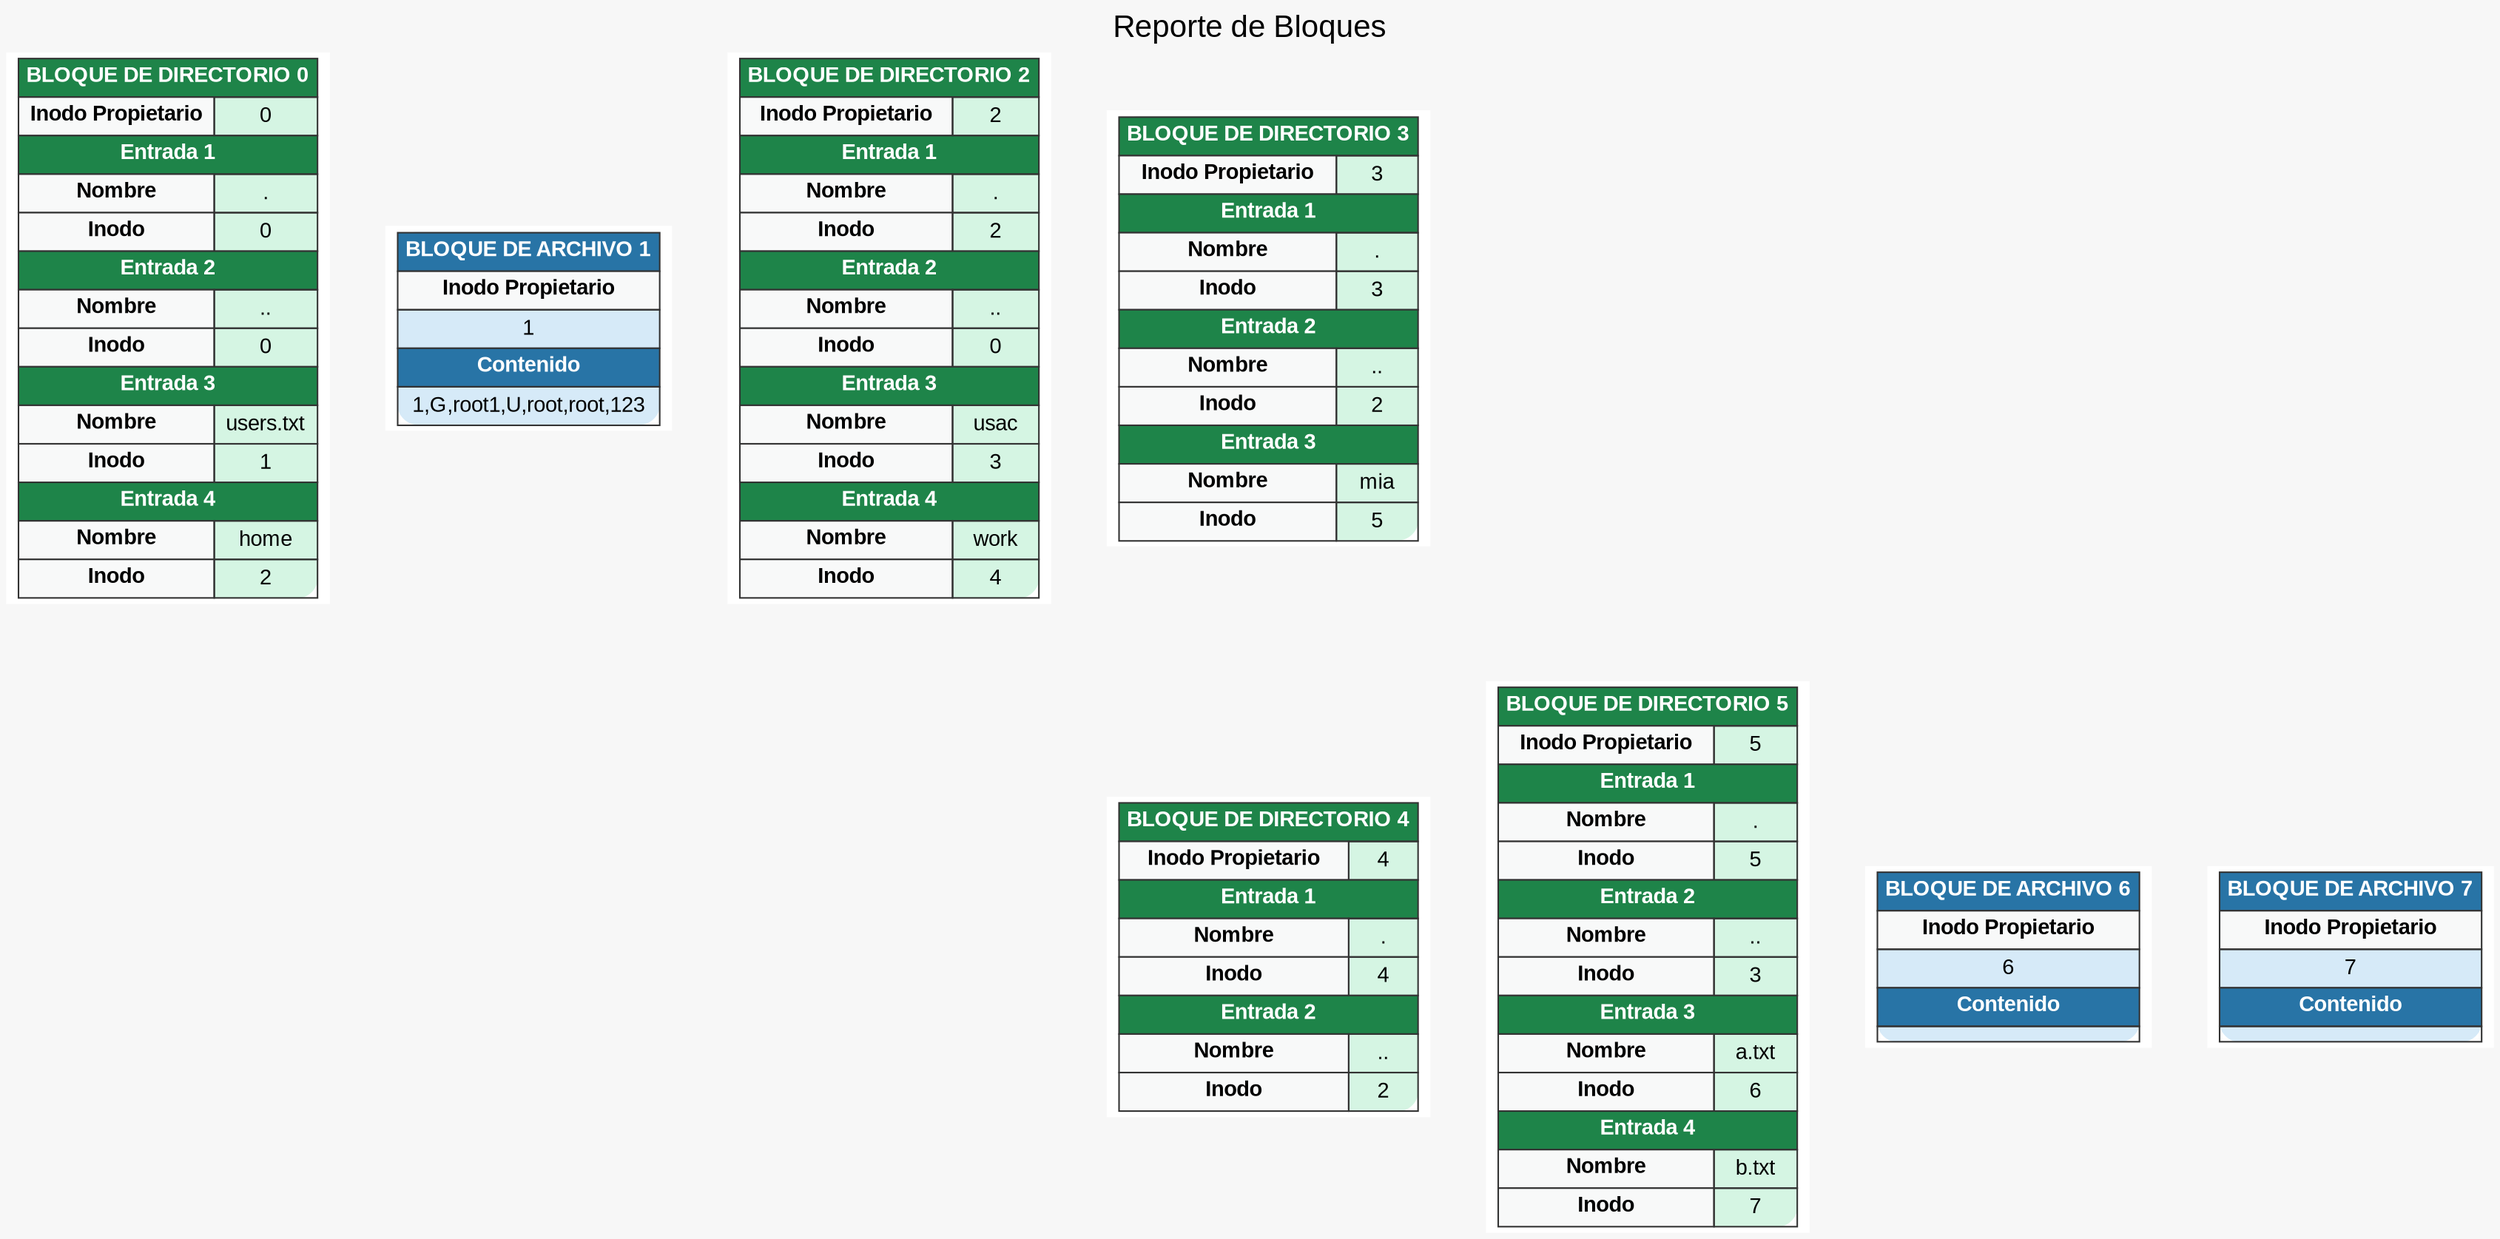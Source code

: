 digraph G {
        bgcolor="#f7f7f7"
        node [shape=plaintext, fontname="Arial", style="filled", fillcolor="#FFFFFF", color="#333333"]
        edge [color="#666666", penwidth=1.5]
        label="Reporte de Bloques"
        labelloc="t"
        fontsize="20"
        fontname="Arial"
        nodesep=0.5;
        ranksep=0.7;
        splines=false;
    
    subgraph row_0 {
        rank=same;
        block0 [tooltip="Bloque de Directorio 0", label=<
                    <table border="0" cellborder="1" cellspacing="0" cellpadding="4" style="rounded" bgcolor="#D5F5E3">
                        <tr><td colspan="2" bgcolor="#1E8449" align="center"><font color="white"><b>BLOQUE DE DIRECTORIO 0</b></font></td></tr>
                        <tr><td bgcolor="#F8F9F9"><b>Inodo Propietario</b></td><td>0</td></tr>
                
                        <tr><td colspan="2" bgcolor="#1E8449" align="center"><font color="white"><b>Entrada 1</b></font></td></tr>
                        <tr><td bgcolor="#F8F9F9"><b>Nombre</b></td><td>.</td></tr>
                        <tr><td bgcolor="#F8F9F9"><b>Inodo</b></td><td>0</td></tr>
                    
                        <tr><td colspan="2" bgcolor="#1E8449" align="center"><font color="white"><b>Entrada 2</b></font></td></tr>
                        <tr><td bgcolor="#F8F9F9"><b>Nombre</b></td><td>..</td></tr>
                        <tr><td bgcolor="#F8F9F9"><b>Inodo</b></td><td>0</td></tr>
                    
                        <tr><td colspan="2" bgcolor="#1E8449" align="center"><font color="white"><b>Entrada 3</b></font></td></tr>
                        <tr><td bgcolor="#F8F9F9"><b>Nombre</b></td><td>users.txt</td></tr>
                        <tr><td bgcolor="#F8F9F9"><b>Inodo</b></td><td>1</td></tr>
                    
                        <tr><td colspan="2" bgcolor="#1E8449" align="center"><font color="white"><b>Entrada 4</b></font></td></tr>
                        <tr><td bgcolor="#F8F9F9"><b>Nombre</b></td><td>home</td></tr>
                        <tr><td bgcolor="#F8F9F9"><b>Inodo</b></td><td>2</td></tr>
                    </table>>];
                        block1 [tooltip="Bloque de Archivo 1", label=<
                    <table border="0" cellborder="1" cellspacing="0" cellpadding="4" style="rounded" bgcolor="#D6EAF8">
                        <tr><td colspan="1" bgcolor="#2874A6" align="center"><font color="white"><b>BLOQUE DE ARCHIVO 1</b></font></td></tr>
                        <tr><td bgcolor="#F8F9F9"><b>Inodo Propietario</b></td></tr>
                        <tr><td>1</td></tr>
                        <tr><td bgcolor="#2874A6" align="center"><font color="white"><b>Contenido</b></font></td></tr>
                        <tr><td>1,G,root
1,U,root,root,123
</td></tr>
                    </table>>];
                        block2 [tooltip="Bloque de Directorio 2", label=<
                    <table border="0" cellborder="1" cellspacing="0" cellpadding="4" style="rounded" bgcolor="#D5F5E3">
                        <tr><td colspan="2" bgcolor="#1E8449" align="center"><font color="white"><b>BLOQUE DE DIRECTORIO 2</b></font></td></tr>
                        <tr><td bgcolor="#F8F9F9"><b>Inodo Propietario</b></td><td>2</td></tr>
                
                        <tr><td colspan="2" bgcolor="#1E8449" align="center"><font color="white"><b>Entrada 1</b></font></td></tr>
                        <tr><td bgcolor="#F8F9F9"><b>Nombre</b></td><td>.</td></tr>
                        <tr><td bgcolor="#F8F9F9"><b>Inodo</b></td><td>2</td></tr>
                    
                        <tr><td colspan="2" bgcolor="#1E8449" align="center"><font color="white"><b>Entrada 2</b></font></td></tr>
                        <tr><td bgcolor="#F8F9F9"><b>Nombre</b></td><td>..</td></tr>
                        <tr><td bgcolor="#F8F9F9"><b>Inodo</b></td><td>0</td></tr>
                    
                        <tr><td colspan="2" bgcolor="#1E8449" align="center"><font color="white"><b>Entrada 3</b></font></td></tr>
                        <tr><td bgcolor="#F8F9F9"><b>Nombre</b></td><td>usac</td></tr>
                        <tr><td bgcolor="#F8F9F9"><b>Inodo</b></td><td>3</td></tr>
                    
                        <tr><td colspan="2" bgcolor="#1E8449" align="center"><font color="white"><b>Entrada 4</b></font></td></tr>
                        <tr><td bgcolor="#F8F9F9"><b>Nombre</b></td><td>work</td></tr>
                        <tr><td bgcolor="#F8F9F9"><b>Inodo</b></td><td>4</td></tr>
                    </table>>];
                        block3 [tooltip="Bloque de Directorio 3", label=<
                    <table border="0" cellborder="1" cellspacing="0" cellpadding="4" style="rounded" bgcolor="#D5F5E3">
                        <tr><td colspan="2" bgcolor="#1E8449" align="center"><font color="white"><b>BLOQUE DE DIRECTORIO 3</b></font></td></tr>
                        <tr><td bgcolor="#F8F9F9"><b>Inodo Propietario</b></td><td>3</td></tr>
                
                        <tr><td colspan="2" bgcolor="#1E8449" align="center"><font color="white"><b>Entrada 1</b></font></td></tr>
                        <tr><td bgcolor="#F8F9F9"><b>Nombre</b></td><td>.</td></tr>
                        <tr><td bgcolor="#F8F9F9"><b>Inodo</b></td><td>3</td></tr>
                    
                        <tr><td colspan="2" bgcolor="#1E8449" align="center"><font color="white"><b>Entrada 2</b></font></td></tr>
                        <tr><td bgcolor="#F8F9F9"><b>Nombre</b></td><td>..</td></tr>
                        <tr><td bgcolor="#F8F9F9"><b>Inodo</b></td><td>2</td></tr>
                    
                        <tr><td colspan="2" bgcolor="#1E8449" align="center"><font color="white"><b>Entrada 3</b></font></td></tr>
                        <tr><td bgcolor="#F8F9F9"><b>Nombre</b></td><td>mia</td></tr>
                        <tr><td bgcolor="#F8F9F9"><b>Inodo</b></td><td>5</td></tr>
                    </table>>];
                    }
    block3 -> block4 [style=invis];
    block0 -> block1 [style=invis];
    block1 -> block2 [style=invis];
    block2 -> block3 [style=invis];

    subgraph row_1 {
        rank=same;
        block4 [tooltip="Bloque de Directorio 4", label=<
                    <table border="0" cellborder="1" cellspacing="0" cellpadding="4" style="rounded" bgcolor="#D5F5E3">
                        <tr><td colspan="2" bgcolor="#1E8449" align="center"><font color="white"><b>BLOQUE DE DIRECTORIO 4</b></font></td></tr>
                        <tr><td bgcolor="#F8F9F9"><b>Inodo Propietario</b></td><td>4</td></tr>
                
                        <tr><td colspan="2" bgcolor="#1E8449" align="center"><font color="white"><b>Entrada 1</b></font></td></tr>
                        <tr><td bgcolor="#F8F9F9"><b>Nombre</b></td><td>.</td></tr>
                        <tr><td bgcolor="#F8F9F9"><b>Inodo</b></td><td>4</td></tr>
                    
                        <tr><td colspan="2" bgcolor="#1E8449" align="center"><font color="white"><b>Entrada 2</b></font></td></tr>
                        <tr><td bgcolor="#F8F9F9"><b>Nombre</b></td><td>..</td></tr>
                        <tr><td bgcolor="#F8F9F9"><b>Inodo</b></td><td>2</td></tr>
                    </table>>];
                        block5 [tooltip="Bloque de Directorio 5", label=<
                    <table border="0" cellborder="1" cellspacing="0" cellpadding="4" style="rounded" bgcolor="#D5F5E3">
                        <tr><td colspan="2" bgcolor="#1E8449" align="center"><font color="white"><b>BLOQUE DE DIRECTORIO 5</b></font></td></tr>
                        <tr><td bgcolor="#F8F9F9"><b>Inodo Propietario</b></td><td>5</td></tr>
                
                        <tr><td colspan="2" bgcolor="#1E8449" align="center"><font color="white"><b>Entrada 1</b></font></td></tr>
                        <tr><td bgcolor="#F8F9F9"><b>Nombre</b></td><td>.</td></tr>
                        <tr><td bgcolor="#F8F9F9"><b>Inodo</b></td><td>5</td></tr>
                    
                        <tr><td colspan="2" bgcolor="#1E8449" align="center"><font color="white"><b>Entrada 2</b></font></td></tr>
                        <tr><td bgcolor="#F8F9F9"><b>Nombre</b></td><td>..</td></tr>
                        <tr><td bgcolor="#F8F9F9"><b>Inodo</b></td><td>3</td></tr>
                    
                        <tr><td colspan="2" bgcolor="#1E8449" align="center"><font color="white"><b>Entrada 3</b></font></td></tr>
                        <tr><td bgcolor="#F8F9F9"><b>Nombre</b></td><td>a.txt</td></tr>
                        <tr><td bgcolor="#F8F9F9"><b>Inodo</b></td><td>6</td></tr>
                    
                        <tr><td colspan="2" bgcolor="#1E8449" align="center"><font color="white"><b>Entrada 4</b></font></td></tr>
                        <tr><td bgcolor="#F8F9F9"><b>Nombre</b></td><td>b.txt</td></tr>
                        <tr><td bgcolor="#F8F9F9"><b>Inodo</b></td><td>7</td></tr>
                    </table>>];
                        block6 [tooltip="Bloque de Archivo 6", label=<
                    <table border="0" cellborder="1" cellspacing="0" cellpadding="4" style="rounded" bgcolor="#D6EAF8">
                        <tr><td colspan="1" bgcolor="#2874A6" align="center"><font color="white"><b>BLOQUE DE ARCHIVO 6</b></font></td></tr>
                        <tr><td bgcolor="#F8F9F9"><b>Inodo Propietario</b></td></tr>
                        <tr><td>6</td></tr>
                        <tr><td bgcolor="#2874A6" align="center"><font color="white"><b>Contenido</b></font></td></tr>
                        <tr><td></td></tr>
                    </table>>];
                        block7 [tooltip="Bloque de Archivo 7", label=<
                    <table border="0" cellborder="1" cellspacing="0" cellpadding="4" style="rounded" bgcolor="#D6EAF8">
                        <tr><td colspan="1" bgcolor="#2874A6" align="center"><font color="white"><b>BLOQUE DE ARCHIVO 7</b></font></td></tr>
                        <tr><td bgcolor="#F8F9F9"><b>Inodo Propietario</b></td></tr>
                        <tr><td>7</td></tr>
                        <tr><td bgcolor="#2874A6" align="center"><font color="white"><b>Contenido</b></font></td></tr>
                        <tr><td></td></tr>
                    </table>>];
                    }
    block4 -> block5 [style=invis];
    block5 -> block6 [style=invis];
    block6 -> block7 [style=invis];
}